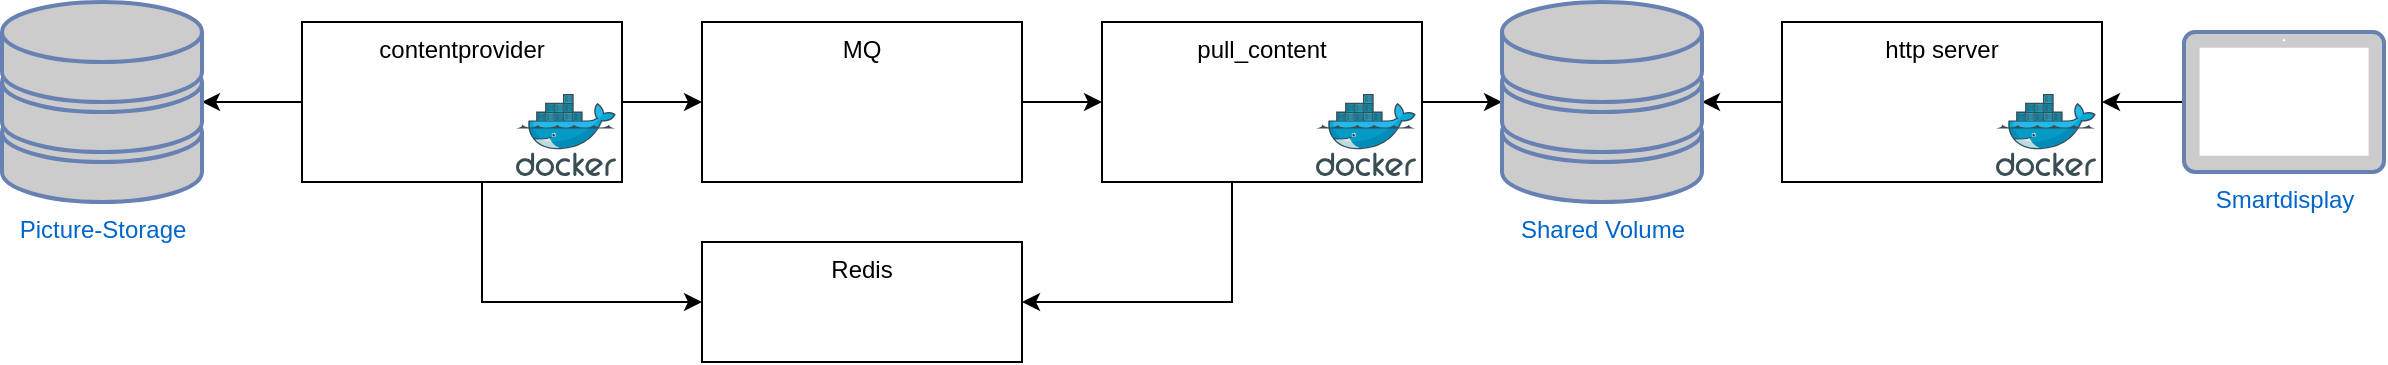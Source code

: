 <mxfile version="14.4.3" type="device"><diagram id="Ma3haoVVyQ3vQs7IsFeX" name="Seite-1"><mxGraphModel dx="1422" dy="843" grid="1" gridSize="10" guides="1" tooltips="1" connect="1" arrows="1" fold="1" page="1" pageScale="1" pageWidth="827" pageHeight="1169" math="0" shadow="0"><root><mxCell id="0"/><mxCell id="1" parent="0"/><mxCell id="q1gEuRl5tGyY3DRjNIjp-8" value="MQ" style="rounded=0;whiteSpace=wrap;html=1;verticalAlign=top;" vertex="1" parent="1"><mxGeometry x="400" y="170" width="160" height="80" as="geometry"/></mxCell><mxCell id="q1gEuRl5tGyY3DRjNIjp-6" style="edgeStyle=orthogonalEdgeStyle;rounded=0;orthogonalLoop=1;jettySize=auto;html=1;" edge="1" parent="1" source="q1gEuRl5tGyY3DRjNIjp-1" target="q1gEuRl5tGyY3DRjNIjp-2"><mxGeometry relative="1" as="geometry"/></mxCell><mxCell id="q1gEuRl5tGyY3DRjNIjp-10" style="edgeStyle=orthogonalEdgeStyle;rounded=0;orthogonalLoop=1;jettySize=auto;html=1;" edge="1" parent="1" source="q1gEuRl5tGyY3DRjNIjp-1" target="q1gEuRl5tGyY3DRjNIjp-8"><mxGeometry relative="1" as="geometry"/></mxCell><mxCell id="q1gEuRl5tGyY3DRjNIjp-23" style="edgeStyle=orthogonalEdgeStyle;rounded=0;orthogonalLoop=1;jettySize=auto;html=1;entryX=0;entryY=0.5;entryDx=0;entryDy=0;" edge="1" parent="1" source="q1gEuRl5tGyY3DRjNIjp-1" target="q1gEuRl5tGyY3DRjNIjp-7"><mxGeometry relative="1" as="geometry"><Array as="points"><mxPoint x="290" y="310"/></Array></mxGeometry></mxCell><mxCell id="q1gEuRl5tGyY3DRjNIjp-2" value="Picture-Storage" style="fontColor=#0066CC;verticalAlign=top;verticalLabelPosition=bottom;labelPosition=center;align=center;html=1;outlineConnect=0;fillColor=#CCCCCC;strokeColor=#6881B3;gradientColor=none;gradientDirection=north;strokeWidth=2;shape=mxgraph.networks.storage;" vertex="1" parent="1"><mxGeometry x="50" y="160" width="100" height="100" as="geometry"/></mxCell><mxCell id="q1gEuRl5tGyY3DRjNIjp-19" style="edgeStyle=orthogonalEdgeStyle;rounded=0;orthogonalLoop=1;jettySize=auto;html=1;" edge="1" parent="1" source="q1gEuRl5tGyY3DRjNIjp-3" target="q1gEuRl5tGyY3DRjNIjp-13"><mxGeometry relative="1" as="geometry"/></mxCell><mxCell id="q1gEuRl5tGyY3DRjNIjp-3" value="Smartdisplay" style="fontColor=#0066CC;verticalAlign=top;verticalLabelPosition=bottom;labelPosition=center;align=center;html=1;outlineConnect=0;fillColor=#CCCCCC;strokeColor=#6881B3;gradientColor=none;gradientDirection=north;strokeWidth=2;shape=mxgraph.networks.tablet;" vertex="1" parent="1"><mxGeometry x="1141" y="175" width="100" height="70" as="geometry"/></mxCell><mxCell id="q1gEuRl5tGyY3DRjNIjp-7" value="Redis" style="rounded=0;whiteSpace=wrap;html=1;verticalAlign=top;" vertex="1" parent="1"><mxGeometry x="400" y="280" width="160" height="60" as="geometry"/></mxCell><mxCell id="q1gEuRl5tGyY3DRjNIjp-20" style="edgeStyle=orthogonalEdgeStyle;rounded=0;orthogonalLoop=1;jettySize=auto;html=1;" edge="1" parent="1" source="q1gEuRl5tGyY3DRjNIjp-8" target="q1gEuRl5tGyY3DRjNIjp-12"><mxGeometry relative="1" as="geometry"/></mxCell><mxCell id="q1gEuRl5tGyY3DRjNIjp-16" style="edgeStyle=orthogonalEdgeStyle;rounded=0;orthogonalLoop=1;jettySize=auto;html=1;" edge="1" parent="1" source="q1gEuRl5tGyY3DRjNIjp-12" target="q1gEuRl5tGyY3DRjNIjp-14"><mxGeometry relative="1" as="geometry"/></mxCell><mxCell id="q1gEuRl5tGyY3DRjNIjp-18" style="edgeStyle=orthogonalEdgeStyle;rounded=0;orthogonalLoop=1;jettySize=auto;html=1;" edge="1" parent="1" source="q1gEuRl5tGyY3DRjNIjp-12" target="q1gEuRl5tGyY3DRjNIjp-7"><mxGeometry relative="1" as="geometry"><Array as="points"><mxPoint x="665" y="310"/></Array></mxGeometry></mxCell><mxCell id="q1gEuRl5tGyY3DRjNIjp-17" style="edgeStyle=orthogonalEdgeStyle;rounded=0;orthogonalLoop=1;jettySize=auto;html=1;" edge="1" parent="1" source="q1gEuRl5tGyY3DRjNIjp-13" target="q1gEuRl5tGyY3DRjNIjp-14"><mxGeometry relative="1" as="geometry"/></mxCell><mxCell id="q1gEuRl5tGyY3DRjNIjp-14" value="Shared Volume" style="fontColor=#0066CC;verticalAlign=top;verticalLabelPosition=bottom;labelPosition=center;align=center;html=1;outlineConnect=0;fillColor=#CCCCCC;strokeColor=#6881B3;gradientColor=none;gradientDirection=north;strokeWidth=2;shape=mxgraph.networks.storage;" vertex="1" parent="1"><mxGeometry x="800" y="160" width="100" height="100" as="geometry"/></mxCell><mxCell id="q1gEuRl5tGyY3DRjNIjp-26" value="" style="group" vertex="1" connectable="0" parent="1"><mxGeometry x="940" y="170" width="160" height="80" as="geometry"/></mxCell><mxCell id="q1gEuRl5tGyY3DRjNIjp-13" value="http server" style="whiteSpace=wrap;html=1;verticalAlign=top;" vertex="1" parent="q1gEuRl5tGyY3DRjNIjp-26"><mxGeometry width="160" height="80" as="geometry"/></mxCell><mxCell id="q1gEuRl5tGyY3DRjNIjp-25" value="" style="aspect=fixed;html=1;points=[];align=center;image;fontSize=12;image=img/lib/mscae/Docker.svg;" vertex="1" parent="q1gEuRl5tGyY3DRjNIjp-26"><mxGeometry x="107" y="36" width="50" height="41" as="geometry"/></mxCell><mxCell id="q1gEuRl5tGyY3DRjNIjp-27" value="" style="group" vertex="1" connectable="0" parent="1"><mxGeometry x="600" y="170" width="160" height="80" as="geometry"/></mxCell><mxCell id="q1gEuRl5tGyY3DRjNIjp-12" value="pull_content" style="whiteSpace=wrap;html=1;verticalAlign=top;" vertex="1" parent="q1gEuRl5tGyY3DRjNIjp-27"><mxGeometry width="160" height="80" as="geometry"/></mxCell><mxCell id="q1gEuRl5tGyY3DRjNIjp-22" value="" style="aspect=fixed;html=1;points=[];align=center;image;fontSize=12;image=img/lib/mscae/Docker.svg;" vertex="1" parent="q1gEuRl5tGyY3DRjNIjp-27"><mxGeometry x="107" y="36" width="50" height="41" as="geometry"/></mxCell><mxCell id="q1gEuRl5tGyY3DRjNIjp-28" value="" style="group" vertex="1" connectable="0" parent="1"><mxGeometry x="200" y="170" width="160" height="80" as="geometry"/></mxCell><mxCell id="q1gEuRl5tGyY3DRjNIjp-1" value="contentprovider" style="whiteSpace=wrap;html=1;verticalAlign=top;" vertex="1" parent="q1gEuRl5tGyY3DRjNIjp-28"><mxGeometry width="160" height="80" as="geometry"/></mxCell><mxCell id="q1gEuRl5tGyY3DRjNIjp-4" value="" style="aspect=fixed;html=1;points=[];align=center;image;fontSize=12;image=img/lib/mscae/Docker.svg;" vertex="1" parent="q1gEuRl5tGyY3DRjNIjp-28"><mxGeometry x="107" y="36" width="50" height="41" as="geometry"/></mxCell></root></mxGraphModel></diagram></mxfile>